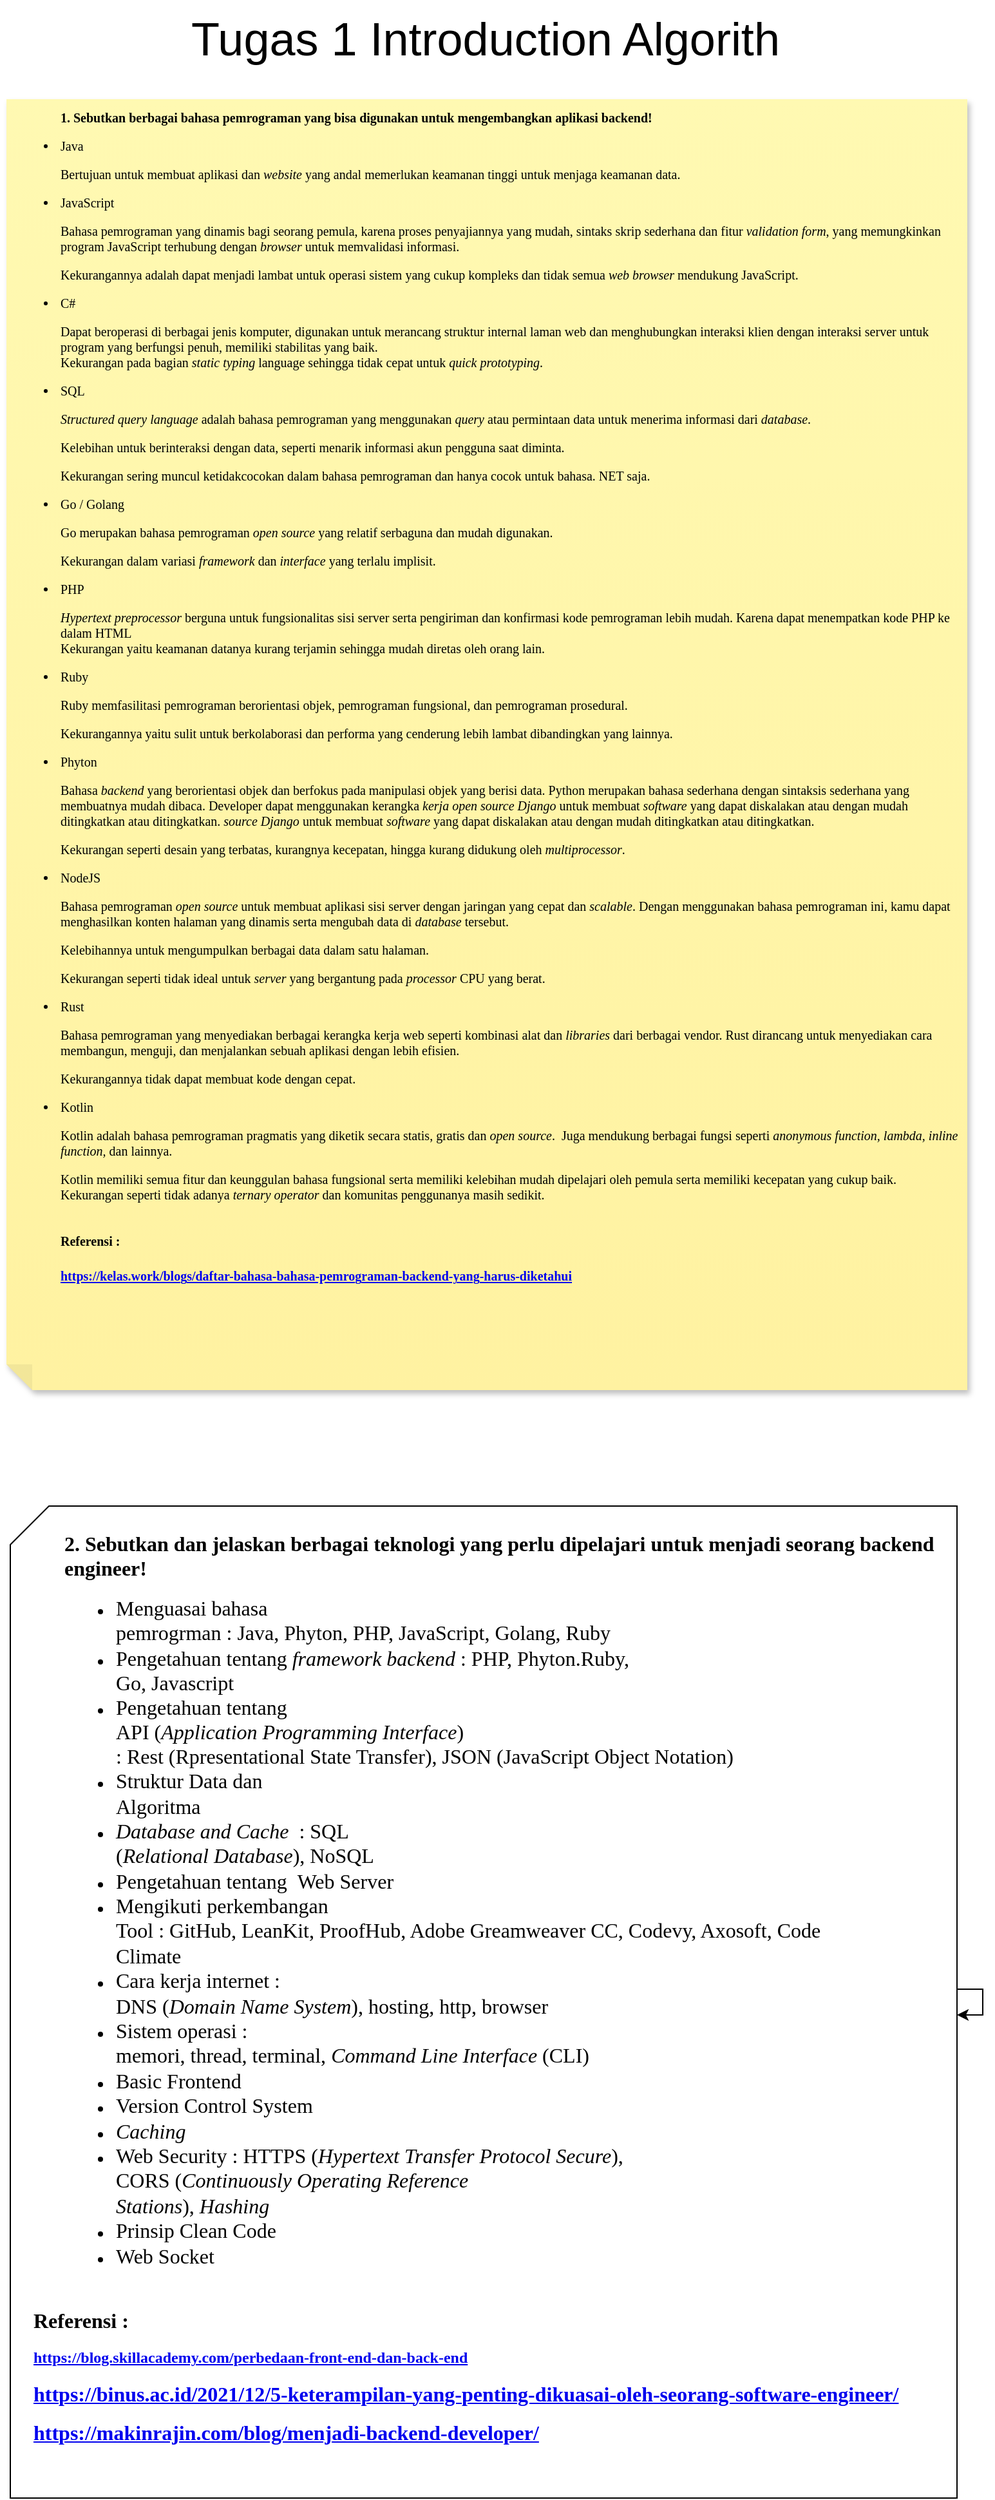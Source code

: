 <mxfile version="21.6.9" type="github">
  <diagram name="Halaman-1" id="sULDYDgB5De0UTiafrHM">
    <mxGraphModel dx="1202" dy="846" grid="1" gridSize="10" guides="1" tooltips="1" connect="1" arrows="1" fold="1" page="1" pageScale="1" pageWidth="827" pageHeight="1169" math="0" shadow="0">
      <root>
        <mxCell id="0" />
        <mxCell id="1" parent="0" />
        <mxCell id="Q0Hcy1KL047lVdsbwjJ6-1" value="&lt;font style=&quot;font-size: 36px;&quot;&gt;Tugas 1 Introduction Algorith&lt;/font&gt;" style="text;strokeColor=none;align=center;fillColor=none;html=1;verticalAlign=middle;whiteSpace=wrap;rounded=0;" parent="1" vertex="1">
          <mxGeometry x="169" y="41" width="490" height="60" as="geometry" />
        </mxCell>
        <mxCell id="Q0Hcy1KL047lVdsbwjJ6-2" value="&lt;blockquote style=&quot;margin: 0 0 0 40px; border: none; padding: 0px;&quot;&gt;&lt;b style=&quot;font-size: 10px; font-family: &amp;quot;Times New Roman&amp;quot;; background-color: initial;&quot;&gt;1. Sebutkan berbagai bahasa pemrograman yang bisa digunakan untuk mengembangkan aplikasi backend!&lt;/b&gt;&lt;/blockquote&gt;&lt;div style=&quot;font-size: 10px;&quot;&gt;&lt;ul style=&quot;&quot;&gt;&lt;li&gt;&lt;font style=&quot;font-size: 10px;&quot; face=&quot;Times New Roman&quot;&gt;Java&lt;/font&gt;&lt;/li&gt;&lt;/ul&gt;&lt;/div&gt;&lt;blockquote style=&quot;margin: 0px 0px 0px 40px; border: none; padding: 0px; font-size: 10px;&quot;&gt;&lt;div style=&quot;&quot;&gt;&lt;div style=&quot;&quot;&gt;&lt;p style=&quot;margin-bottom: 0.0pt; background-image: initial; background-position: initial; background-size: initial; background-repeat: initial; background-attachment: initial; background-origin: initial; background-clip: initial;&quot; class=&quot;MsoNormal&quot;&gt;&lt;font style=&quot;font-size: 10px;&quot; face=&quot;Times New Roman&quot;&gt;Bertujuan untuk membuat aplikasi dan&amp;nbsp;&lt;i&gt;website&lt;/i&gt;&amp;nbsp;yang andal memerlukan keamanan tinggi untuk menjaga keamanan data.&lt;/font&gt;&lt;/p&gt;&lt;/div&gt;&lt;/div&gt;&lt;/blockquote&gt;&lt;div style=&quot;font-size: 10px;&quot;&gt;&lt;ul style=&quot;&quot;&gt;&lt;li&gt;&lt;font style=&quot;font-size: 10px;&quot; face=&quot;Times New Roman&quot;&gt;JavaScript&lt;/font&gt;&lt;/li&gt;&lt;/ul&gt;&lt;/div&gt;&lt;blockquote style=&quot;margin: 0px 0px 0px 40px; border: none; padding: 0px; font-size: 10px;&quot;&gt;&lt;div style=&quot;&quot;&gt;&lt;div style=&quot;&quot;&gt;&lt;p style=&quot;margin-bottom: 0.0pt; background-image: initial; background-position: initial; background-size: initial; background-repeat: initial; background-attachment: initial; background-origin: initial; background-clip: initial;&quot; class=&quot;MsoNormal&quot;&gt;&lt;font face=&quot;Times New Roman&quot; style=&quot;font-size: 10px;&quot;&gt;&lt;font style=&quot;font-size: 10px;&quot;&gt;Bahasa pemrograman yang dinamis bagi seorang pemula, karena proses penyajiannya yang mudah,&amp;nbsp;sintaks skrip sederhana dan fitur&amp;nbsp;&lt;i&gt;validation form&lt;/i&gt;, yang memungkinkan program JavaScript terhubung dengan&amp;nbsp;&lt;i&gt;browser&lt;/i&gt;&amp;nbsp;untuk&amp;nbsp;&lt;/font&gt;&lt;span style=&quot;background-color: initial;&quot;&gt;memvalidasi informasi.&amp;nbsp;&lt;/span&gt;&lt;/font&gt;&lt;/p&gt;&lt;/div&gt;&lt;/div&gt;&lt;/blockquote&gt;&lt;blockquote style=&quot;margin: 0px 0px 0px 40px; border: none; padding: 0px; font-size: 10px;&quot;&gt;&lt;div style=&quot;&quot;&gt;&lt;div style=&quot;&quot;&gt;&lt;p style=&quot;margin-bottom: 0.0pt; background-image: initial; background-position: initial; background-size: initial; background-repeat: initial; background-attachment: initial; background-origin: initial; background-clip: initial;&quot; class=&quot;MsoNormal&quot;&gt;&lt;font style=&quot;font-size: 10px;&quot; face=&quot;Times New Roman&quot;&gt;&lt;span style=&quot;background-color: initial;&quot;&gt;Kekurangannya adalah dapat menjadi lambat untuk operasi sistem yang cukup kompleks dan tidak semua&amp;nbsp;&lt;/span&gt;&lt;i style=&quot;background-color: initial;&quot;&gt;web browser&lt;/i&gt;&lt;span style=&quot;background-color: initial;&quot;&gt;&amp;nbsp;mendukung JavaScript.&lt;/span&gt;&lt;/font&gt;&lt;/p&gt;&lt;/div&gt;&lt;/div&gt;&lt;/blockquote&gt;&lt;div style=&quot;font-size: 10px;&quot;&gt;&lt;ul style=&quot;&quot;&gt;&lt;li&gt;&lt;font style=&quot;font-size: 10px;&quot; face=&quot;Times New Roman&quot;&gt;C#&lt;/font&gt;&lt;/li&gt;&lt;/ul&gt;&lt;/div&gt;&lt;blockquote style=&quot;margin: 0px 0px 0px 40px; border: none; padding: 0px; font-size: 10px;&quot;&gt;&lt;div style=&quot;&quot;&gt;&lt;div style=&quot;&quot;&gt;&lt;p style=&quot;margin-bottom: 0.0pt; background-image: initial; background-position: initial; background-size: initial; background-repeat: initial; background-attachment: initial; background-origin: initial; background-clip: initial;&quot; class=&quot;MsoNormal&quot;&gt;&lt;font style=&quot;font-size: 10px;&quot; face=&quot;Times New Roman&quot;&gt;Dapat beroperasi di berbagai jenis komputer, digunakan untuk merancang struktur internal laman web dan menghubungkan interaksi klien dengan interaksi server untuk program yang berfungsi penuh, memiliki stabilitas yang baik.&lt;/font&gt;&lt;/p&gt;&lt;/div&gt;&lt;/div&gt;&lt;/blockquote&gt;&lt;blockquote style=&quot;margin: 0px 0px 0px 40px; border: none; padding: 0px; font-size: 10px;&quot;&gt;&lt;div style=&quot;&quot;&gt;&lt;div style=&quot;&quot;&gt;&lt;font style=&quot;font-size: 10px;&quot; face=&quot;Times New Roman&quot;&gt;&lt;span style=&quot;line-height: 115%;&quot;&gt;Kekurangan pada bagian&amp;nbsp;&lt;i&gt;static typing&lt;/i&gt;&amp;nbsp;language sehingga tidak cepat untuk&amp;nbsp;&lt;i&gt;quick prototyping&lt;/i&gt;.&lt;/span&gt;&lt;/font&gt;&lt;/div&gt;&lt;/div&gt;&lt;/blockquote&gt;&lt;div style=&quot;font-size: 10px;&quot;&gt;&lt;ul style=&quot;&quot;&gt;&lt;li&gt;&lt;font style=&quot;font-size: 10px;&quot; face=&quot;Times New Roman&quot;&gt;SQL&lt;/font&gt;&lt;/li&gt;&lt;/ul&gt;&lt;/div&gt;&lt;blockquote style=&quot;margin: 0px 0px 0px 40px; border: none; padding: 0px; font-size: 10px;&quot;&gt;&lt;div style=&quot;&quot;&gt;&lt;div style=&quot;&quot;&gt;&lt;p style=&quot;margin-bottom: 0.0pt; background-image: initial; background-position: initial; background-size: initial; background-repeat: initial; background-attachment: initial; background-origin: initial; background-clip: initial;&quot; class=&quot;MsoNormal&quot;&gt;&lt;font style=&quot;font-size: 10px;&quot; face=&quot;Times New Roman&quot;&gt;&lt;i&gt;Structured query language&lt;/i&gt;&lt;span style=&quot;line-height: 115%;&quot;&gt;&amp;nbsp;adalah bahasa pemrograman yang menggunakan&amp;nbsp;&lt;i&gt;query&lt;/i&gt;&amp;nbsp;atau permintaan data untuk menerima informasi dari&amp;nbsp;&lt;i&gt;database&lt;/i&gt;.&amp;nbsp;&lt;/span&gt;&lt;/font&gt;&lt;/p&gt;&lt;/div&gt;&lt;/div&gt;&lt;/blockquote&gt;&lt;blockquote style=&quot;margin: 0px 0px 0px 40px; border: none; padding: 0px; font-size: 10px;&quot;&gt;&lt;div style=&quot;&quot;&gt;&lt;div style=&quot;&quot;&gt;&lt;p style=&quot;margin-bottom: 0.0pt; background-image: initial; background-position: initial; background-size: initial; background-repeat: initial; background-attachment: initial; background-origin: initial; background-clip: initial;&quot; class=&quot;MsoNormal&quot;&gt;&lt;span style=&quot;line-height: 115%;&quot;&gt;&lt;font style=&quot;font-size: 10px;&quot; face=&quot;Times New Roman&quot;&gt;Kelebihan untuk berinteraksi dengan data, seperti menarik informasi akun pengguna saat diminta.&amp;nbsp;&lt;/font&gt;&lt;/span&gt;&lt;/p&gt;&lt;/div&gt;&lt;/div&gt;&lt;/blockquote&gt;&lt;blockquote style=&quot;margin: 0px 0px 0px 40px; border: none; padding: 0px; font-size: 10px;&quot;&gt;&lt;div style=&quot;&quot;&gt;&lt;div style=&quot;&quot;&gt;&lt;p style=&quot;margin-bottom: 0.0pt; background-image: initial; background-position: initial; background-size: initial; background-repeat: initial; background-attachment: initial; background-origin: initial; background-clip: initial;&quot; class=&quot;MsoNormal&quot;&gt;&lt;span style=&quot;line-height: 115%;&quot;&gt;&lt;font style=&quot;font-size: 10px;&quot; face=&quot;Times New Roman&quot;&gt;Kekurangan sering muncul ketidakcocokan dalam bahasa pemrograman dan hanya cocok untuk bahasa. NET saja.&lt;/font&gt;&lt;/span&gt;&lt;/p&gt;&lt;/div&gt;&lt;/div&gt;&lt;/blockquote&gt;&lt;div style=&quot;font-size: 10px;&quot;&gt;&lt;ul style=&quot;&quot;&gt;&lt;li&gt;&lt;font style=&quot;font-size: 10px;&quot; face=&quot;Times New Roman&quot;&gt;Go / Golang&lt;/font&gt;&lt;/li&gt;&lt;/ul&gt;&lt;/div&gt;&lt;blockquote style=&quot;margin: 0px 0px 0px 40px; border: none; padding: 0px; font-size: 10px;&quot;&gt;&lt;div style=&quot;&quot;&gt;&lt;div style=&quot;&quot;&gt;&lt;p style=&quot;margin-bottom: 0.0pt; background-image: initial; background-position: initial; background-size: initial; background-repeat: initial; background-attachment: initial; background-origin: initial; background-clip: initial;&quot; class=&quot;MsoNormal&quot;&gt;&lt;font style=&quot;font-size: 10px;&quot; face=&quot;Times New Roman&quot;&gt;Go merupakan bahasa pemrograman &lt;i&gt;open source&lt;/i&gt; yang relatif serbaguna dan mudah digunakan.&lt;/font&gt;&lt;/p&gt;&lt;/div&gt;&lt;/div&gt;&lt;/blockquote&gt;&lt;blockquote style=&quot;margin: 0px 0px 0px 40px; border: none; padding: 0px; font-size: 10px;&quot;&gt;&lt;div style=&quot;&quot;&gt;&lt;div style=&quot;&quot;&gt;&lt;p style=&quot;margin-bottom: 0.0pt; background-image: initial; background-position: initial; background-size: initial; background-repeat: initial; background-attachment: initial; background-origin: initial; background-clip: initial;&quot; class=&quot;MsoNormal&quot;&gt;&lt;span style=&quot;line-height: 115%;&quot;&gt;&lt;font style=&quot;font-size: 10px;&quot; face=&quot;Times New Roman&quot;&gt;Kekurangan dalam variasi&amp;nbsp;&lt;i style=&quot;&quot;&gt;framework&lt;/i&gt; dan &lt;i style=&quot;&quot;&gt;interface&lt;/i&gt; yang terlalu implisit.&lt;/font&gt;&lt;/span&gt;&lt;/p&gt;&lt;/div&gt;&lt;/div&gt;&lt;/blockquote&gt;&lt;div style=&quot;font-size: 10px;&quot;&gt;&lt;ul style=&quot;&quot;&gt;&lt;li&gt;&lt;font style=&quot;font-size: 10px;&quot; face=&quot;Times New Roman&quot;&gt;PHP&lt;/font&gt;&lt;/li&gt;&lt;/ul&gt;&lt;/div&gt;&lt;blockquote style=&quot;margin: 0px 0px 0px 40px; border: none; padding: 0px; font-size: 10px;&quot;&gt;&lt;div style=&quot;&quot;&gt;&lt;div style=&quot;&quot;&gt;&lt;p style=&quot;margin-bottom: 0.0pt; background-image: initial; background-position: initial; background-size: initial; background-repeat: initial; background-attachment: initial; background-origin: initial; background-clip: initial;&quot; class=&quot;MsoNormal&quot;&gt;&lt;font face=&quot;Times New Roman&quot; style=&quot;font-size: 10px;&quot;&gt;&lt;i&gt;Hypertext preprocessor&lt;/i&gt;&lt;span style=&quot;line-height: 115%;&quot;&gt; berguna untuk fungsionalitas sisi server serta pengiriman dan konfirmasi kode pemrograman lebih mudah. Karena dapat menempatkan kode PHP ke dalam HTML&lt;/span&gt;&lt;/font&gt;&lt;/p&gt;&lt;/div&gt;&lt;/div&gt;&lt;/blockquote&gt;&lt;blockquote style=&quot;margin: 0px 0px 0px 40px; border: none; padding: 0px; font-size: 10px;&quot;&gt;&lt;div style=&quot;&quot;&gt;&lt;div style=&quot;&quot;&gt;&lt;font face=&quot;Times New Roman&quot; style=&quot;font-size: 10px;&quot;&gt;&lt;span style=&quot;line-height: 115%;&quot;&gt;Kekurangan yaitu keamanan datanya kurang terjamin sehingga mudah diretas oleh orang lain.&lt;/span&gt;&lt;/font&gt;&lt;/div&gt;&lt;/div&gt;&lt;/blockquote&gt;&lt;div style=&quot;font-size: 10px;&quot;&gt;&lt;ul style=&quot;&quot;&gt;&lt;li&gt;&lt;font style=&quot;font-size: 10px;&quot; face=&quot;Times New Roman&quot;&gt;Ruby&lt;/font&gt;&lt;/li&gt;&lt;/ul&gt;&lt;/div&gt;&lt;blockquote style=&quot;margin: 0px 0px 0px 40px; border: none; padding: 0px; font-size: 10px;&quot;&gt;&lt;div style=&quot;&quot;&gt;&lt;div style=&quot;&quot;&gt;&lt;p style=&quot;margin-bottom: 0.0pt; background-image: initial; background-position: initial; background-size: initial; background-repeat: initial; background-attachment: initial; background-origin: initial; background-clip: initial;&quot; class=&quot;MsoNormal&quot;&gt;&lt;font face=&quot;Times New Roman&quot; style=&quot;font-size: 10px;&quot;&gt;Ruby memfasilitasi pemrograman berorientasi objek, pemrograman fungsional, dan pemrograman prosedural. &lt;/font&gt;&lt;/p&gt;&lt;/div&gt;&lt;/div&gt;&lt;/blockquote&gt;&lt;blockquote style=&quot;margin: 0px 0px 0px 40px; border: none; padding: 0px; font-size: 10px;&quot;&gt;&lt;div style=&quot;&quot;&gt;&lt;div style=&quot;&quot;&gt;&lt;p style=&quot;margin-bottom: 0.0pt; background-image: initial; background-position: initial; background-size: initial; background-repeat: initial; background-attachment: initial; background-origin: initial; background-clip: initial;&quot; class=&quot;MsoNormal&quot;&gt;&lt;span style=&quot;line-height: 115%;&quot;&gt;&lt;font face=&quot;Times New Roman&quot; style=&quot;font-size: 10px;&quot;&gt;Kekurangannya yaitu sulit untuk berkolaborasi dan performa yang cenderung lebih lambat dibandingkan yang lainnya.&lt;/font&gt;&lt;/span&gt;&lt;/p&gt;&lt;/div&gt;&lt;/div&gt;&lt;/blockquote&gt;&lt;div style=&quot;font-size: 10px;&quot;&gt;&lt;ul style=&quot;&quot;&gt;&lt;li&gt;&lt;font style=&quot;font-size: 10px;&quot; face=&quot;Times New Roman&quot;&gt;Phyton&lt;/font&gt;&lt;/li&gt;&lt;/ul&gt;&lt;/div&gt;&lt;blockquote style=&quot;margin: 0px 0px 0px 40px; border: none; padding: 0px; font-size: 10px;&quot;&gt;&lt;div style=&quot;&quot;&gt;&lt;div style=&quot;&quot;&gt;&lt;p style=&quot;background-image: initial; background-position: initial; background-size: initial; background-repeat: initial; background-attachment: initial; background-origin: initial; background-clip: initial;&quot; class=&quot;MsoNormal&quot;&gt;&lt;font face=&quot;Times New Roman&quot; style=&quot;font-size: 10px;&quot;&gt;&lt;font style=&quot;font-size: 10px;&quot;&gt;Bahasa&amp;nbsp;&lt;i&gt;backend &lt;/i&gt;yang berorientasi objek dan berfokus pada manipulasi objek yang berisi data. Python merupakan bahasa sederhana dengan sintaksis sederhana yang membuatnya mudah dibaca. Developer dapat menggunakan kerangka &lt;/font&gt;&lt;font style=&quot;font-size: 10px;&quot;&gt;&lt;i&gt;kerja open source Django&lt;/i&gt; untuk membuat &lt;i&gt;software&amp;nbsp;&lt;/i&gt;yang dapat diskalakan atau dengan mudah ditingkatkan atau ditingkatkan.&amp;nbsp;&lt;/font&gt;&lt;i style=&quot;background-color: initial;&quot;&gt;source Django&lt;/i&gt;&lt;span style=&quot;background-color: initial;&quot;&gt; untuk membuat &lt;/span&gt;&lt;i style=&quot;background-color: initial;&quot;&gt;software&amp;nbsp;&lt;/i&gt;&lt;span style=&quot;background-color: initial;&quot;&gt;yang dapat diskalakan atau dengan mudah ditingkatkan atau ditingkatkan.&lt;/span&gt;&lt;/font&gt;&lt;/p&gt;&lt;/div&gt;&lt;/div&gt;&lt;/blockquote&gt;&lt;blockquote style=&quot;margin: 0px 0px 0px 40px; border: none; padding: 0px; font-size: 10px;&quot;&gt;&lt;div style=&quot;&quot;&gt;&lt;div style=&quot;&quot;&gt;&lt;font face=&quot;Times New Roman&quot; style=&quot;font-size: 10px;&quot;&gt;&lt;span style=&quot;line-height: 115%;&quot;&gt;Kekurangan seperti desain yang terbatas, kurangnya kecepatan, hingga kurang didukung oleh &lt;i&gt;multiprocessor&lt;/i&gt;.&lt;/span&gt;&lt;/font&gt;&lt;/div&gt;&lt;/div&gt;&lt;/blockquote&gt;&lt;div style=&quot;font-size: 10px;&quot;&gt;&lt;ul style=&quot;&quot;&gt;&lt;li&gt;&lt;font style=&quot;font-size: 10px;&quot; face=&quot;Times New Roman&quot;&gt;NodeJS&lt;/font&gt;&lt;/li&gt;&lt;/ul&gt;&lt;/div&gt;&lt;blockquote style=&quot;margin: 0px 0px 0px 40px; border: none; padding: 0px; font-size: 10px;&quot;&gt;&lt;div style=&quot;&quot;&gt;&lt;div style=&quot;&quot;&gt;&lt;p style=&quot;margin-bottom: 0.0pt; background-image: initial; background-position: initial; background-size: initial; background-repeat: initial; background-attachment: initial; background-origin: initial; background-clip: initial;&quot; class=&quot;MsoNormal&quot;&gt;&lt;font face=&quot;Times New Roman&quot; style=&quot;font-size: 10px;&quot;&gt;Bahasa pemrograman &lt;i&gt;open source&lt;/i&gt; untuk membuat aplikasi sisi server dengan jaringan yang cepat dan &lt;i&gt;scalable&lt;/i&gt;. Dengan menggunakan bahasa pemrograman ini, kamu dapat menghasilkan konten halaman yang dinamis serta mengubah data di &lt;i&gt;database&lt;/i&gt; tersebut.&lt;/font&gt;&lt;/p&gt;&lt;/div&gt;&lt;/div&gt;&lt;/blockquote&gt;&lt;blockquote style=&quot;margin: 0px 0px 0px 40px; border: none; padding: 0px; font-size: 10px;&quot;&gt;&lt;div style=&quot;&quot;&gt;&lt;div style=&quot;&quot;&gt;&lt;p style=&quot;margin-bottom: 0.0pt; background-image: initial; background-position: initial; background-size: initial; background-repeat: initial; background-attachment: initial; background-origin: initial; background-clip: initial;&quot; class=&quot;MsoNormal&quot;&gt;&lt;span style=&quot;line-height: 115%;&quot;&gt;&lt;font face=&quot;Times New Roman&quot; style=&quot;font-size: 10px;&quot;&gt;Kelebihannya untuk mengumpulkan berbagai data dalam satu halaman.&lt;/font&gt;&lt;/span&gt;&lt;/p&gt;&lt;/div&gt;&lt;/div&gt;&lt;/blockquote&gt;&lt;blockquote style=&quot;margin: 0px 0px 0px 40px; border: none; padding: 0px; font-size: 10px;&quot;&gt;&lt;div style=&quot;&quot;&gt;&lt;div style=&quot;&quot;&gt;&lt;p style=&quot;margin-bottom: 0.0pt; background-image: initial; background-position: initial; background-size: initial; background-repeat: initial; background-attachment: initial; background-origin: initial; background-clip: initial;&quot; class=&quot;MsoNormal&quot;&gt;&lt;span style=&quot;line-height: 115%;&quot;&gt;&lt;font face=&quot;Times New Roman&quot; style=&quot;font-size: 10px;&quot;&gt;Kekurangan seperti tidak ideal untuk &lt;i&gt;server&lt;/i&gt; yang bergantung pada &lt;i&gt;processor&lt;/i&gt; CPU yang berat.&lt;/font&gt;&lt;/span&gt;&lt;/p&gt;&lt;/div&gt;&lt;/div&gt;&lt;/blockquote&gt;&lt;div style=&quot;font-size: 10px;&quot;&gt;&lt;ul style=&quot;&quot;&gt;&lt;li&gt;&lt;font face=&quot;Times New Roman&quot; style=&quot;font-size: 10px;&quot;&gt;&lt;span style=&quot;background-color: initial;&quot;&gt;Rust&lt;/span&gt;&lt;br&gt;&lt;/font&gt;&lt;/li&gt;&lt;/ul&gt;&lt;/div&gt;&lt;blockquote style=&quot;margin: 0px 0px 0px 40px; border: none; padding: 0px; font-size: 10px;&quot;&gt;&lt;div style=&quot;&quot;&gt;&lt;div style=&quot;&quot;&gt;&lt;p style=&quot;margin-bottom: 0.0pt; background-image: initial; background-position: initial; background-size: initial; background-repeat: initial; background-attachment: initial; background-origin: initial; background-clip: initial;&quot; class=&quot;MsoNormal&quot;&gt;&lt;font face=&quot;Times New Roman&quot; style=&quot;font-size: 10px;&quot;&gt;Bahasa pemrograman yang menyediakan berbagai kerangka kerja web seperti kombinasi alat dan &lt;i&gt;libraries&lt;/i&gt; dari berbagai vendor. Rust dirancang untuk menyediakan cara membangun, menguji, dan menjalankan sebuah aplikasi dengan lebih efisien.&lt;/font&gt;&lt;/p&gt;&lt;/div&gt;&lt;/div&gt;&lt;/blockquote&gt;&lt;blockquote style=&quot;margin: 0px 0px 0px 40px; border: none; padding: 0px; font-size: 10px;&quot;&gt;&lt;div style=&quot;&quot;&gt;&lt;div style=&quot;&quot;&gt;&lt;p style=&quot;margin-bottom: 0.0pt; background-image: initial; background-position: initial; background-size: initial; background-repeat: initial; background-attachment: initial; background-origin: initial; background-clip: initial;&quot; class=&quot;MsoNormal&quot;&gt;&lt;span style=&quot;line-height: 115%;&quot;&gt;&lt;font face=&quot;Times New Roman&quot; style=&quot;font-size: 10px;&quot;&gt;Kekurangannya tidak dapat membuat kode dengan cepat.&lt;/font&gt;&lt;/span&gt;&lt;/p&gt;&lt;/div&gt;&lt;/div&gt;&lt;/blockquote&gt;&lt;div style=&quot;font-size: 10px;&quot;&gt;&lt;ul style=&quot;&quot;&gt;&lt;li&gt;&lt;font style=&quot;font-size: 10px;&quot; face=&quot;Times New Roman&quot;&gt;Kotlin&lt;/font&gt;&lt;/li&gt;&lt;/ul&gt;&lt;/div&gt;&lt;blockquote style=&quot;margin: 0px 0px 0px 40px; border: none; padding: 0px; font-size: 10px;&quot;&gt;&lt;div style=&quot;&quot;&gt;&lt;div style=&quot;&quot;&gt;&lt;p style=&quot;margin-bottom: 0.0pt; background-image: initial; background-position: initial; background-size: initial; background-repeat: initial; background-attachment: initial; background-origin: initial; background-clip: initial;&quot; class=&quot;MsoNormal&quot;&gt;&lt;font face=&quot;Times New Roman&quot; style=&quot;font-size: 10px;&quot;&gt;&lt;font style=&quot;font-size: 10px;&quot;&gt;Kotlin adalah bahasa pemrograman pragmatis yang diketik secara&amp;nbsp;&lt;/font&gt;&lt;span style=&quot;background-color: initial;&quot;&gt;statis, gratis dan &lt;/span&gt;&lt;i style=&quot;background-color: initial;&quot;&gt;open source&lt;/i&gt;&lt;span style=&quot;background-color: initial;&quot;&gt;.&amp;nbsp; Juga mendukung berbagai fungsi seperti &lt;/span&gt;&lt;i style=&quot;background-color: initial;&quot;&gt;anonymous function, lambda, inline function, &lt;/i&gt;&lt;span style=&quot;background-color: initial;&quot;&gt;dan lainnya.&lt;/span&gt;&lt;/font&gt;&lt;/p&gt;&lt;/div&gt;&lt;/div&gt;&lt;/blockquote&gt;&lt;blockquote style=&quot;margin: 0px 0px 0px 40px; border: none; padding: 0px; font-size: 10px;&quot;&gt;&lt;div style=&quot;&quot;&gt;&lt;div style=&quot;&quot;&gt;&lt;p style=&quot;margin-bottom: 0.0pt;&quot; class=&quot;MsoNormal&quot;&gt;&lt;span style=&quot;line-height: 115%;&quot;&gt;&lt;font face=&quot;Times New Roman&quot; style=&quot;font-size: 10px;&quot;&gt;Kotlin memiliki semua fitur dan keunggulan bahasa fungsional serta memiliki kelebihan mudah dipelajari oleh pemula serta memiliki kecepatan yang cukup baik.&lt;/font&gt;&lt;/span&gt;&lt;/p&gt;&lt;/div&gt;&lt;/div&gt;&lt;/blockquote&gt;&lt;blockquote style=&quot;margin: 0px 0px 0px 40px; border: none; padding: 0px; font-size: 10px;&quot;&gt;&lt;div style=&quot;&quot;&gt;&lt;div style=&quot;&quot;&gt;&lt;font face=&quot;Times New Roman&quot; style=&quot;font-size: 10px;&quot;&gt;&lt;span style=&quot;line-height: 115%;&quot;&gt;&lt;font style=&quot;font-size: 10px;&quot;&gt;Kekurangan seperti tidak adanya &lt;i style=&quot;&quot;&gt;ternary operator&lt;/i&gt; dan komunitas penggunanya masih sedikit.&lt;/font&gt;&lt;/span&gt;&lt;/font&gt;&lt;/div&gt;&lt;div style=&quot;&quot;&gt;&lt;font face=&quot;Times New Roman&quot; style=&quot;font-size: 10px;&quot;&gt;&lt;span style=&quot;line-height: 115%;&quot;&gt;&lt;font style=&quot;font-size: 10px;&quot;&gt;&lt;br&gt;&lt;/font&gt;&lt;/span&gt;&lt;/font&gt;&lt;/div&gt;&lt;div style=&quot;&quot;&gt;&lt;font face=&quot;Times New Roman&quot; style=&quot;font-size: 10px;&quot;&gt;&lt;span style=&quot;line-height: 115%;&quot;&gt;&lt;font style=&quot;font-size: 10px;&quot;&gt;&lt;b&gt;&lt;br&gt;&lt;/b&gt;&lt;/font&gt;&lt;/span&gt;&lt;/font&gt;&lt;/div&gt;&lt;div style=&quot;&quot;&gt;&lt;font face=&quot;Times New Roman&quot; style=&quot;font-size: 10px;&quot;&gt;&lt;span style=&quot;line-height: 115%;&quot;&gt;&lt;font style=&quot;font-size: 10px;&quot;&gt;&lt;b&gt;Referensi :&lt;/b&gt;&lt;/font&gt;&lt;/span&gt;&lt;/font&gt;&lt;/div&gt;&lt;div style=&quot;&quot;&gt;&lt;p style=&quot;background-image: initial; background-position: initial; background-size: initial; background-repeat: initial; background-attachment: initial; background-origin: initial; background-clip: initial;&quot; class=&quot;MsoNormal&quot;&gt;&lt;a href=&quot;https://kelas.work/blogs/daftar-bahasa-bahasa-pemrograman-backend-yang-harus-diketahui&quot;&gt;&lt;b&gt;&lt;font face=&quot;Times New Roman&quot;&gt;https://kelas.work/blogs/daftar-bahasa-bahasa-pemrograman-backend-yang-harus-diketahui&lt;/font&gt;&lt;/b&gt;&lt;/a&gt;&lt;b&gt;&lt;span style=&quot;font-size: 12pt; line-height: 115%; font-family: &amp;quot;Times New Roman&amp;quot;, &amp;quot;serif&amp;quot;;&quot;&gt;&lt;br&gt;&lt;/span&gt;&lt;/b&gt;&lt;/p&gt;&lt;/div&gt;&lt;/div&gt;&lt;/blockquote&gt;" style="shape=note;whiteSpace=wrap;html=1;backgroundOutline=1;fontColor=#000000;darkOpacity=0.05;fillColor=#FFF9B2;strokeColor=none;fillStyle=solid;direction=west;gradientDirection=north;gradientColor=#FFF2A1;shadow=1;size=20;pointerEvents=1;align=left;verticalAlign=top;" parent="1" vertex="1">
          <mxGeometry x="42" y="118" width="746" height="1002" as="geometry" />
        </mxCell>
        <mxCell id="xqPMl2oBilDhSKBT8UUX-6" value="&lt;font face=&quot;Times New Roman&quot;&gt;&lt;br&gt;&lt;/font&gt;&lt;blockquote style=&quot;margin: 0 0 0 40px; border: none; padding: 0px;&quot;&gt;&lt;b&gt;&lt;span style=&quot;font-size:12.0pt;line-height:115%;&lt;br/&gt;font-family:&amp;quot;Times New Roman&amp;quot;,&amp;quot;serif&amp;quot;;mso-fareast-font-family:&amp;quot;Times New Roman&amp;quot;;&lt;br/&gt;color:black;mso-font-kerning:18.0pt;mso-ansi-language:EN-US;mso-fareast-language:&lt;br/&gt;EN-US;mso-bidi-language:AR-SA&quot;&gt;&lt;font face=&quot;Times New Roman&quot;&gt;2. Sebutkan dan jelaskan berbagai teknologi yang perlu dipelajari untuk menjadi seorang backend engineer!&lt;/font&gt;&lt;/span&gt;&lt;/b&gt;&lt;/blockquote&gt;&lt;blockquote style=&quot;margin: 0 0 0 40px; border: none; padding: 0px;&quot;&gt;&lt;ul&gt;&lt;li&gt;&lt;font face=&quot;Times New Roman&quot;&gt;&lt;span style=&quot;background-color: initial; font-size: 12pt; text-indent: -18pt;&quot;&gt;Menguasai bahasa&lt;br&gt;pemrogrman : Java, Phyton, PHP, JavaScript, Golang, Ruby&lt;/span&gt;&lt;br&gt;&lt;/font&gt;&lt;/li&gt;&lt;li&gt;&lt;span style=&quot;background-color: initial; font-size: 12pt; text-indent: -18pt;&quot;&gt;&lt;font face=&quot;Times New Roman&quot;&gt;Pengetahuan tentang &lt;i&gt;framework backend &lt;/i&gt;: PHP, Phyton.Ruby,&lt;br&gt;Go, Javascript&lt;br&gt;&lt;/font&gt;&lt;/span&gt;&lt;/li&gt;&lt;li&gt;&lt;span style=&quot;background-color: initial; font-size: 12pt; text-indent: -18pt;&quot;&gt;&lt;font face=&quot;Times New Roman&quot;&gt;Pengetahuan tentang&lt;br&gt;API (&lt;i&gt;Application Programming Interface&lt;/i&gt;)&lt;br&gt;: Rest (Rpresentational State Transfer), JSON (JavaScript Object Notation)&lt;br&gt;&lt;/font&gt;&lt;/span&gt;&lt;/li&gt;&lt;li&gt;&lt;span style=&quot;background-color: initial; font-size: 12pt; text-indent: -18pt;&quot;&gt;&lt;font face=&quot;Times New Roman&quot;&gt;Struktur Data dan&lt;br&gt;Algoritma&lt;br&gt;&lt;/font&gt;&lt;/span&gt;&lt;/li&gt;&lt;li&gt;&lt;span style=&quot;background-color: initial; font-size: 12pt; text-indent: -18pt;&quot;&gt;&lt;font face=&quot;Times New Roman&quot;&gt;&lt;i&gt;Database and Cache &lt;/i&gt;&lt;span style=&quot;font-size: 12pt; line-height: 115%;&quot;&gt;&amp;nbsp;: SQL&lt;br&gt;(&lt;i&gt;Relational Database&lt;/i&gt;), NoSQL&lt;/span&gt;&lt;br&gt;&lt;/font&gt;&lt;/span&gt;&lt;/li&gt;&lt;li&gt;&lt;span style=&quot;background-color: initial; font-size: 12pt; text-indent: -18pt;&quot;&gt;&lt;span style=&quot;font-size: 12pt; line-height: 115%;&quot;&gt;&lt;font face=&quot;Times New Roman&quot;&gt;Pengetahuan tentang &amp;nbsp;Web Server&lt;br&gt;&lt;/font&gt;&lt;/span&gt;&lt;/span&gt;&lt;/li&gt;&lt;li&gt;&lt;span style=&quot;background-color: initial; font-size: 12pt; text-indent: -18pt;&quot;&gt;&lt;span style=&quot;font-size: 12pt; line-height: 115%;&quot;&gt;&lt;font face=&quot;Times New Roman&quot;&gt;Mengikuti perkembangan&lt;br&gt;Tool : GitHub, LeanKit, ProofHub, Adobe Greamweaver CC, Codevy, Axosoft, Code&lt;br&gt;Climate&lt;br&gt;&lt;/font&gt;&lt;/span&gt;&lt;/span&gt;&lt;/li&gt;&lt;li&gt;&lt;span style=&quot;background-color: initial; font-size: 12pt; text-indent: -18pt;&quot;&gt;&lt;span style=&quot;font-size: 12pt; line-height: 115%;&quot;&gt;&lt;font face=&quot;Times New Roman&quot;&gt;Cara kerja internet :&lt;br&gt;DNS (&lt;i&gt;Domain Name System&lt;/i&gt;), hosting, http, browser&lt;br&gt;&lt;/font&gt;&lt;/span&gt;&lt;/span&gt;&lt;/li&gt;&lt;li&gt;&lt;span style=&quot;background-color: initial; font-size: 12pt; text-indent: -18pt;&quot;&gt;&lt;span style=&quot;font-size: 12pt; line-height: 115%;&quot;&gt;&lt;font face=&quot;Times New Roman&quot;&gt;Sistem operasi :&lt;br&gt;memori, thread, terminal, &lt;i&gt;Command Line Interface&lt;/i&gt; (CLI)&lt;br&gt;&lt;/font&gt;&lt;/span&gt;&lt;/span&gt;&lt;/li&gt;&lt;li&gt;&lt;span style=&quot;background-color: initial; font-size: 12pt; text-indent: -18pt;&quot;&gt;&lt;span style=&quot;font-size: 12pt; line-height: 115%;&quot;&gt;&lt;font face=&quot;Times New Roman&quot;&gt;Basic Frontend&lt;br&gt;&lt;/font&gt;&lt;/span&gt;&lt;/span&gt;&lt;/li&gt;&lt;li&gt;&lt;span style=&quot;background-color: initial; font-size: 12pt; text-indent: -18pt;&quot;&gt;&lt;span style=&quot;font-size: 12pt; line-height: 115%;&quot;&gt;&lt;font face=&quot;Times New Roman&quot;&gt;Version Control System&lt;br&gt;&lt;/font&gt;&lt;/span&gt;&lt;/span&gt;&lt;/li&gt;&lt;li&gt;&lt;span style=&quot;background-color: initial; font-size: 12pt; text-indent: -18pt;&quot;&gt;&lt;span style=&quot;font-size: 12pt; line-height: 115%;&quot;&gt;&lt;i&gt;&lt;font face=&quot;Times New Roman&quot;&gt;Caching&lt;/font&gt;&lt;/i&gt;&lt;/span&gt;&lt;/span&gt;&lt;/li&gt;&lt;li&gt;&lt;span style=&quot;background-color: initial; font-size: 12pt; text-indent: -18pt;&quot;&gt;&lt;span style=&quot;font-size: 12pt; line-height: 115%;&quot;&gt;&lt;font face=&quot;Times New Roman&quot;&gt;Web Security : HTTPS (&lt;i&gt;Hypertext Transfer Protocol Secure&lt;/i&gt;),&lt;br&gt;CORS (&lt;i&gt;Continuously Operating Reference&lt;br&gt;Stations&lt;/i&gt;), &lt;i&gt;Hashing&lt;/i&gt;&lt;br&gt;&lt;/font&gt;&lt;/span&gt;&lt;/span&gt;&lt;/li&gt;&lt;li&gt;&lt;span style=&quot;background-color: initial; font-size: 12pt; text-indent: -18pt;&quot;&gt;&lt;span style=&quot;font-size: 12pt; line-height: 115%;&quot;&gt;&lt;font face=&quot;Times New Roman&quot;&gt;Prinsip Clean Code&lt;br&gt;&lt;/font&gt;&lt;/span&gt;&lt;/span&gt;&lt;/li&gt;&lt;li&gt;&lt;span style=&quot;background-color: initial; font-size: 12pt; text-indent: -18pt;&quot;&gt;&lt;span style=&quot;font-size: 12pt; line-height: 115%;&quot;&gt;&lt;font face=&quot;Times New Roman&quot;&gt;Web Socket&lt;/font&gt;&lt;/span&gt;&lt;/span&gt;&lt;/li&gt;&lt;/ul&gt;&lt;div style=&quot;text-indent: -24px;&quot;&gt;&lt;span style=&quot;font-size: 16px;&quot;&gt;&lt;font face=&quot;Times New Roman&quot;&gt;&lt;br&gt;&lt;/font&gt;&lt;/span&gt;&lt;/div&gt;&lt;div style=&quot;text-indent: -24px;&quot;&gt;&lt;span style=&quot;font-size: 16px;&quot;&gt;&lt;b&gt;&lt;font face=&quot;Times New Roman&quot;&gt;Referensi :&lt;/font&gt;&lt;/b&gt;&lt;/span&gt;&lt;/div&gt;&lt;div style=&quot;text-indent: -24px;&quot;&gt;&lt;p style=&quot;background-image: initial; background-position: initial; background-size: initial; background-repeat: initial; background-attachment: initial; background-origin: initial; background-clip: initial;&quot; class=&quot;MsoNormal&quot;&gt;&lt;a href=&quot;https://blog.skillacademy.com/perbedaan-front-end-dan-back-end&quot;&gt;&lt;b&gt;&lt;font face=&quot;Times New Roman&quot;&gt;https://blog.skillacademy.com/perbedaan-front-end-dan-back-end&lt;/font&gt;&lt;/b&gt;&lt;/a&gt;&lt;/p&gt;&lt;p style=&quot;background-image: initial; background-position: initial; background-size: initial; background-repeat: initial; background-attachment: initial; background-origin: initial; background-clip: initial;&quot; class=&quot;MsoNormal&quot;&gt;&lt;a href=&quot;https://binus.ac.id/2021/12/5-keterampilan-yang-penting-dikuasai-oleh-seorang-software-engineer/&quot;&gt;&lt;b&gt;&lt;span style=&quot;font-size: 12pt; line-height: 115%;&quot;&gt;&lt;font face=&quot;Times New Roman&quot;&gt;https://binus.ac.id/2021/12/5-keterampilan-yang-penting-dikuasai-oleh-seorang-software-engineer/&lt;/font&gt;&lt;/span&gt;&lt;/b&gt;&lt;/a&gt;&lt;/p&gt;&lt;p style=&quot;background-image: initial; background-position: initial; background-size: initial; background-repeat: initial; background-attachment: initial; background-origin: initial; background-clip: initial;&quot; class=&quot;MsoNormal&quot;&gt;&lt;a href=&quot;https://makinrajin.com/blog/menjadi-backend-developer/&quot;&gt;&lt;b&gt;&lt;span style=&quot;font-size: 12pt; line-height: 115%;&quot;&gt;&lt;font face=&quot;Times New Roman&quot;&gt;https://makinrajin.com/blog/menjadi-backend-developer/&lt;/font&gt;&lt;/span&gt;&lt;/b&gt;&lt;/a&gt;&lt;b&gt;&lt;span style=&quot;font-size: 12pt; line-height: 115%; font-family: &amp;quot;Times New Roman&amp;quot;, &amp;quot;serif&amp;quot;;&quot;&gt;&lt;br&gt;&lt;/span&gt;&lt;/b&gt;&lt;/p&gt;&lt;/div&gt;&lt;/blockquote&gt;" style="shape=card;whiteSpace=wrap;html=1;verticalAlign=top;align=left;" vertex="1" parent="1">
          <mxGeometry x="45" y="1210" width="735" height="770" as="geometry" />
        </mxCell>
        <mxCell id="xqPMl2oBilDhSKBT8UUX-8" style="edgeStyle=orthogonalEdgeStyle;rounded=0;orthogonalLoop=1;jettySize=auto;html=1;" edge="1" parent="1" source="xqPMl2oBilDhSKBT8UUX-6" target="xqPMl2oBilDhSKBT8UUX-6">
          <mxGeometry relative="1" as="geometry" />
        </mxCell>
      </root>
    </mxGraphModel>
  </diagram>
</mxfile>
